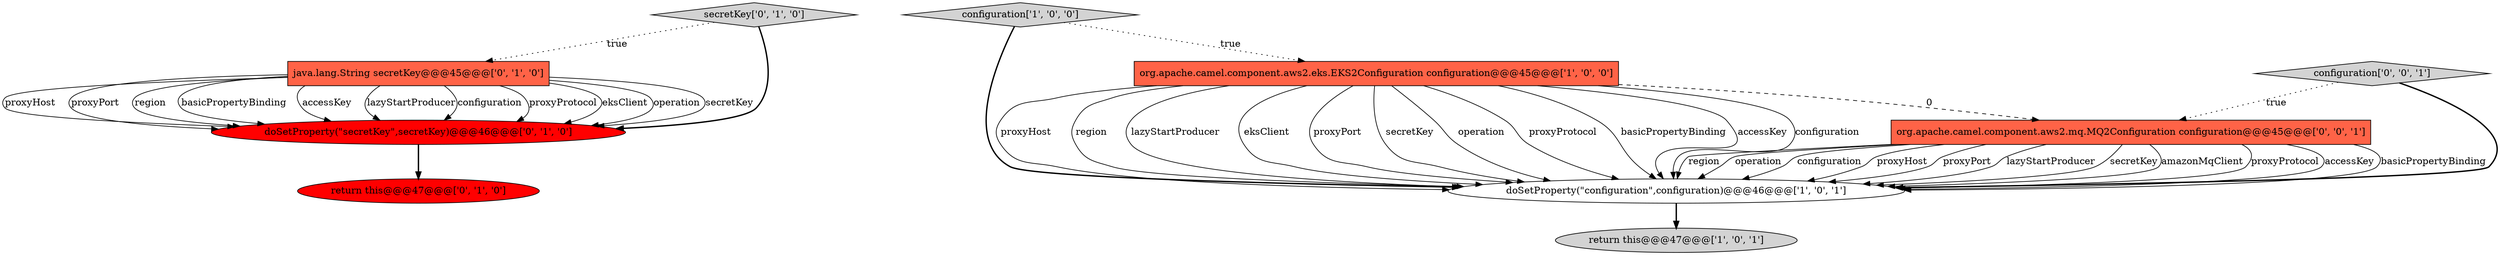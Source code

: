 digraph {
4 [style = filled, label = "return this@@@47@@@['0', '1', '0']", fillcolor = red, shape = ellipse image = "AAA1AAABBB2BBB"];
3 [style = filled, label = "doSetProperty(\"configuration\",configuration)@@@46@@@['1', '0', '1']", fillcolor = white, shape = ellipse image = "AAA0AAABBB1BBB"];
6 [style = filled, label = "java.lang.String secretKey@@@45@@@['0', '1', '0']", fillcolor = tomato, shape = box image = "AAA1AAABBB2BBB"];
7 [style = filled, label = "doSetProperty(\"secretKey\",secretKey)@@@46@@@['0', '1', '0']", fillcolor = red, shape = ellipse image = "AAA1AAABBB2BBB"];
1 [style = filled, label = "return this@@@47@@@['1', '0', '1']", fillcolor = lightgray, shape = ellipse image = "AAA0AAABBB1BBB"];
5 [style = filled, label = "secretKey['0', '1', '0']", fillcolor = lightgray, shape = diamond image = "AAA0AAABBB2BBB"];
2 [style = filled, label = "configuration['1', '0', '0']", fillcolor = lightgray, shape = diamond image = "AAA0AAABBB1BBB"];
8 [style = filled, label = "configuration['0', '0', '1']", fillcolor = lightgray, shape = diamond image = "AAA0AAABBB3BBB"];
9 [style = filled, label = "org.apache.camel.component.aws2.mq.MQ2Configuration configuration@@@45@@@['0', '0', '1']", fillcolor = tomato, shape = box image = "AAA0AAABBB3BBB"];
0 [style = filled, label = "org.apache.camel.component.aws2.eks.EKS2Configuration configuration@@@45@@@['1', '0', '0']", fillcolor = tomato, shape = box image = "AAA1AAABBB1BBB"];
0->3 [style = solid, label="proxyHost"];
6->7 [style = solid, label="proxyHost"];
0->3 [style = solid, label="region"];
2->0 [style = dotted, label="true"];
6->7 [style = solid, label="proxyPort"];
3->1 [style = bold, label=""];
0->3 [style = solid, label="lazyStartProducer"];
9->3 [style = solid, label="region"];
9->3 [style = solid, label="operation"];
9->3 [style = solid, label="configuration"];
2->3 [style = bold, label=""];
0->3 [style = solid, label="eksClient"];
6->7 [style = solid, label="region"];
8->3 [style = bold, label=""];
9->3 [style = solid, label="proxyHost"];
6->7 [style = solid, label="basicPropertyBinding"];
5->6 [style = dotted, label="true"];
9->3 [style = solid, label="proxyPort"];
7->4 [style = bold, label=""];
6->7 [style = solid, label="accessKey"];
6->7 [style = solid, label="lazyStartProducer"];
0->3 [style = solid, label="proxyPort"];
0->3 [style = solid, label="secretKey"];
6->7 [style = solid, label="configuration"];
9->3 [style = solid, label="lazyStartProducer"];
9->3 [style = solid, label="secretKey"];
0->3 [style = solid, label="operation"];
9->3 [style = solid, label="amazonMqClient"];
0->3 [style = solid, label="proxyProtocol"];
0->3 [style = solid, label="basicPropertyBinding"];
9->3 [style = solid, label="proxyProtocol"];
6->7 [style = solid, label="proxyProtocol"];
0->3 [style = solid, label="accessKey"];
9->3 [style = solid, label="accessKey"];
9->3 [style = solid, label="basicPropertyBinding"];
6->7 [style = solid, label="eksClient"];
6->7 [style = solid, label="operation"];
5->7 [style = bold, label=""];
8->9 [style = dotted, label="true"];
0->9 [style = dashed, label="0"];
0->3 [style = solid, label="configuration"];
6->7 [style = solid, label="secretKey"];
}
